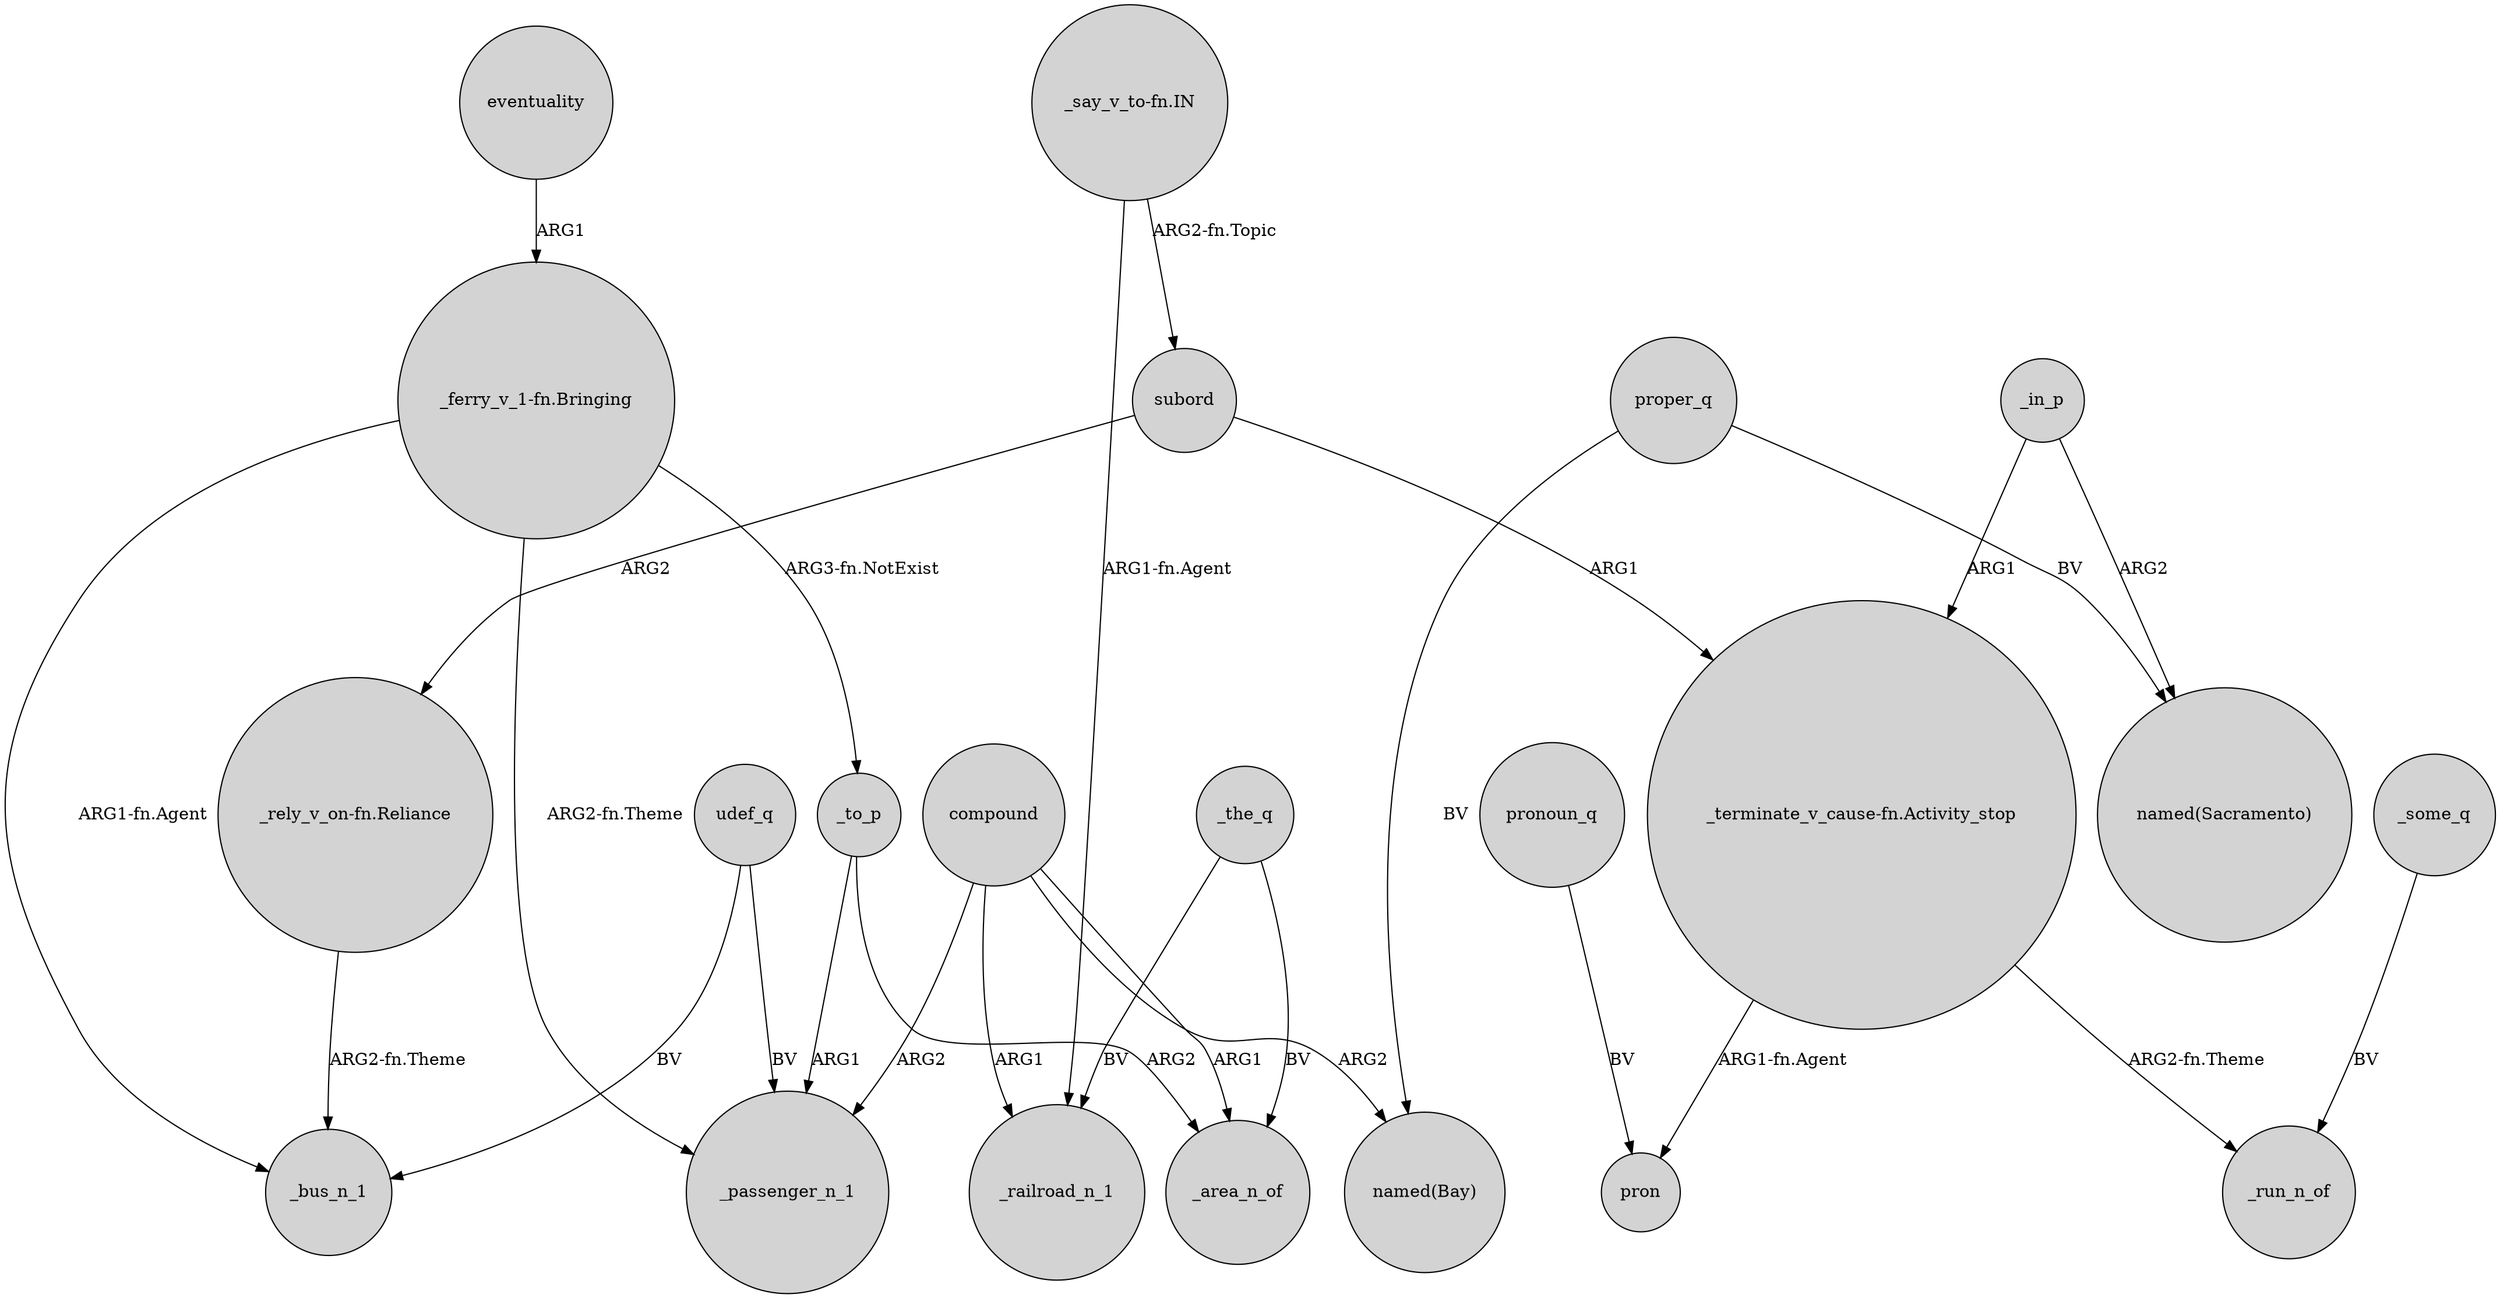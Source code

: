 digraph {
	node [shape=circle style=filled]
	compound -> _passenger_n_1 [label=ARG2]
	_to_p -> _passenger_n_1 [label=ARG1]
	proper_q -> "named(Bay)" [label=BV]
	_the_q -> _railroad_n_1 [label=BV]
	"_say_v_to-fn.IN" -> _railroad_n_1 [label="ARG1-fn.Agent"]
	_in_p -> "named(Sacramento)" [label=ARG2]
	_in_p -> "_terminate_v_cause-fn.Activity_stop" [label=ARG1]
	udef_q -> _passenger_n_1 [label=BV]
	subord -> "_terminate_v_cause-fn.Activity_stop" [label=ARG1]
	"_ferry_v_1-fn.Bringing" -> _to_p [label="ARG3-fn.NotExist"]
	pronoun_q -> pron [label=BV]
	"_ferry_v_1-fn.Bringing" -> _passenger_n_1 [label="ARG2-fn.Theme"]
	"_ferry_v_1-fn.Bringing" -> _bus_n_1 [label="ARG1-fn.Agent"]
	subord -> "_rely_v_on-fn.Reliance" [label=ARG2]
	"_say_v_to-fn.IN" -> subord [label="ARG2-fn.Topic"]
	_to_p -> _area_n_of [label=ARG2]
	_the_q -> _area_n_of [label=BV]
	"_rely_v_on-fn.Reliance" -> _bus_n_1 [label="ARG2-fn.Theme"]
	compound -> _railroad_n_1 [label=ARG1]
	"_terminate_v_cause-fn.Activity_stop" -> _run_n_of [label="ARG2-fn.Theme"]
	compound -> "named(Bay)" [label=ARG2]
	udef_q -> _bus_n_1 [label=BV]
	proper_q -> "named(Sacramento)" [label=BV]
	compound -> _area_n_of [label=ARG1]
	_some_q -> _run_n_of [label=BV]
	"_terminate_v_cause-fn.Activity_stop" -> pron [label="ARG1-fn.Agent"]
	eventuality -> "_ferry_v_1-fn.Bringing" [label=ARG1]
}
